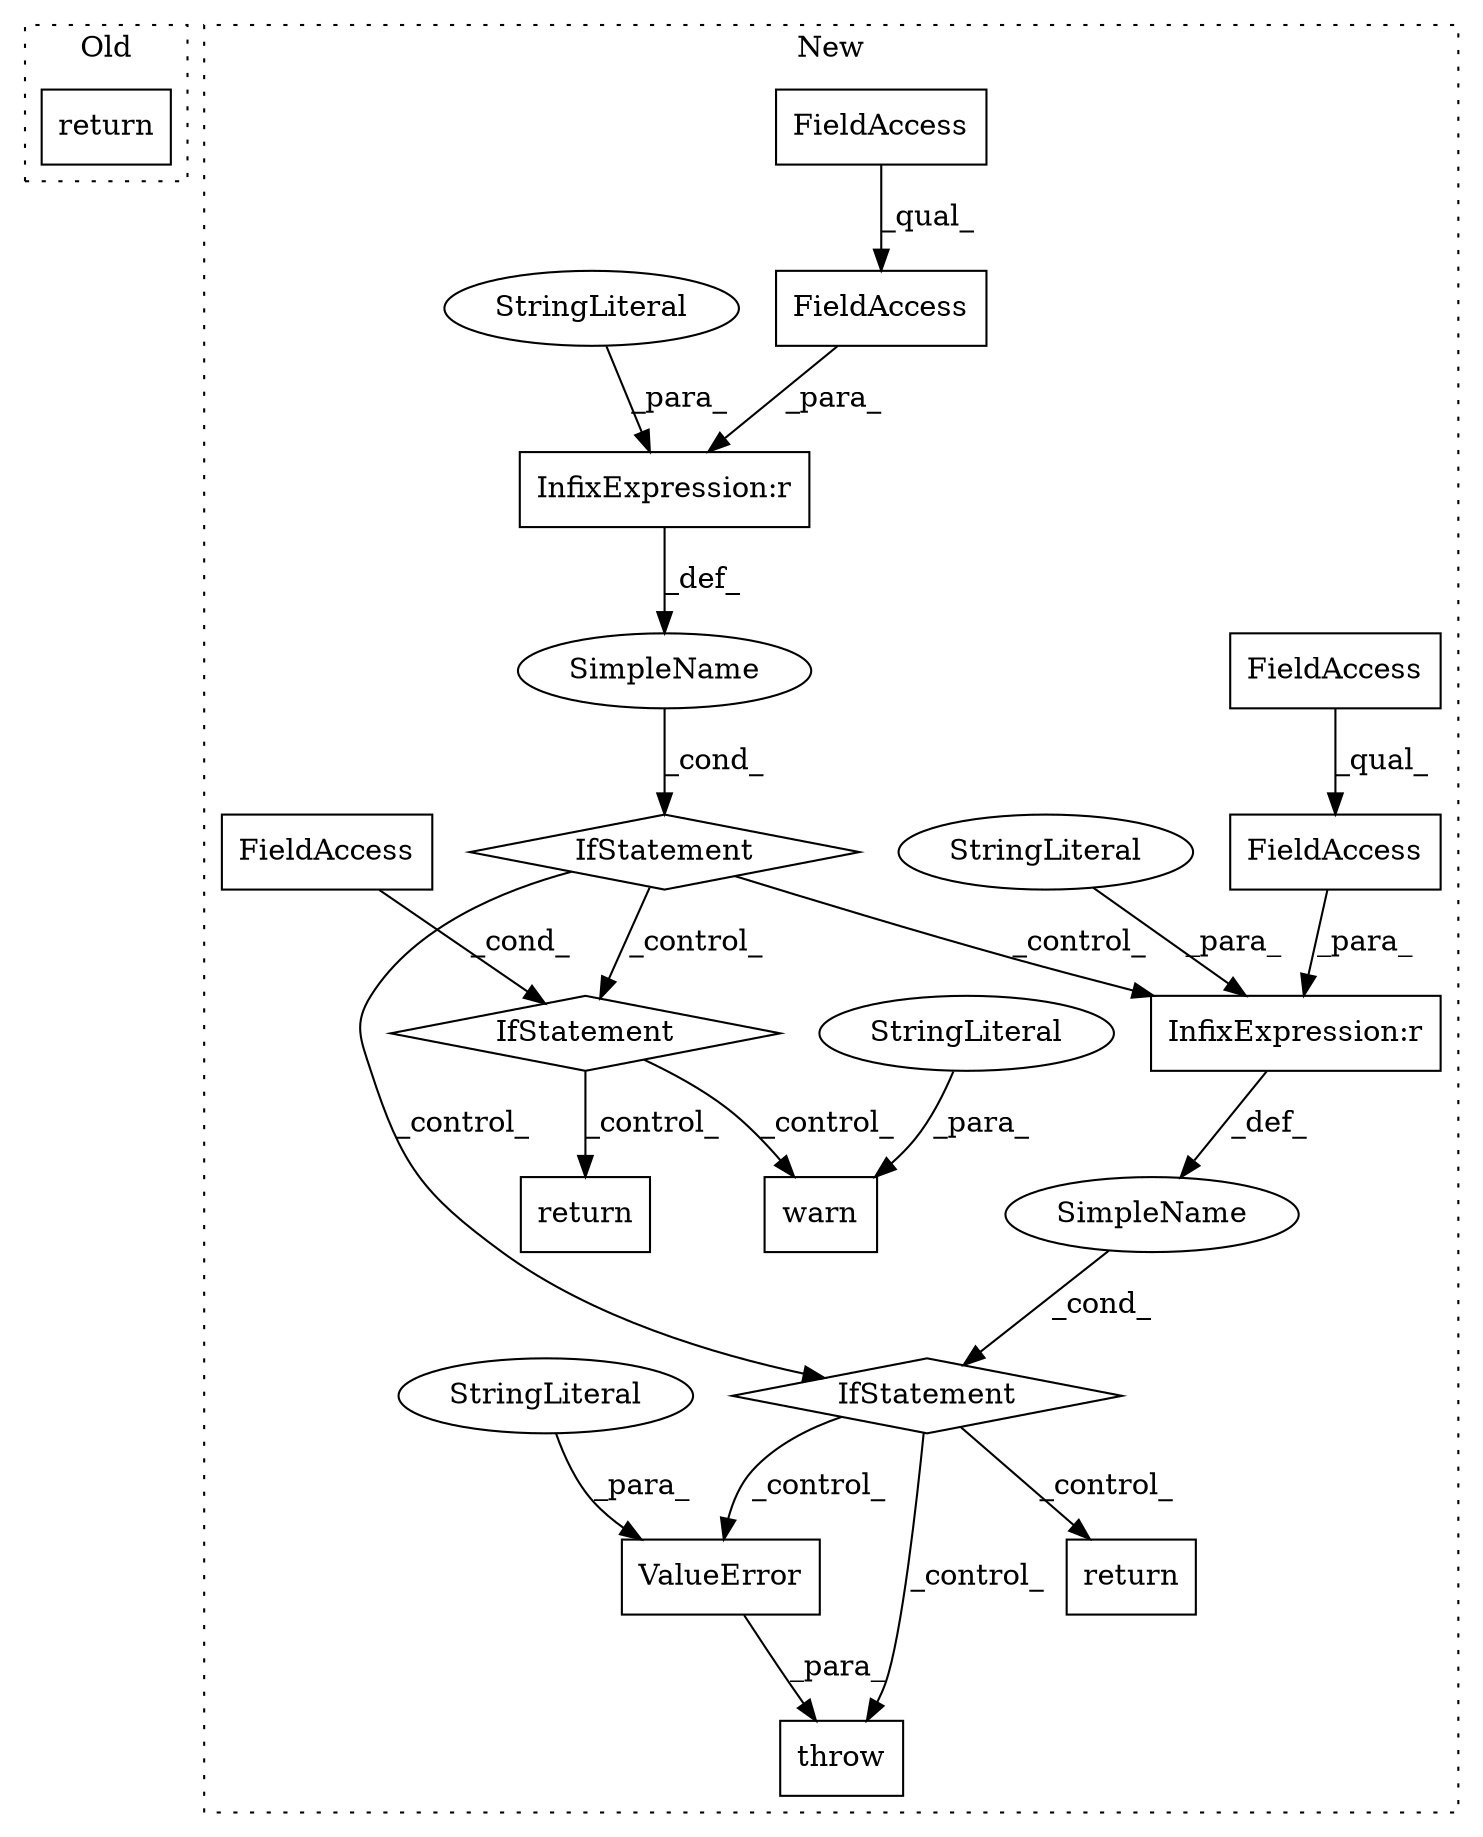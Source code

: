 digraph G {
subgraph cluster0 {
1 [label="return" a="41" s="2353" l="7" shape="box"];
label = "Old";
style="dotted";
}
subgraph cluster1 {
2 [label="warn" a="32" s="1956,2171" l="5,1" shape="box"];
3 [label="StringLiteral" a="45" s="1961" l="210" shape="ellipse"];
4 [label="IfStatement" a="25" s="1849,1867" l="4,2" shape="diamond"];
5 [label="FieldAccess" a="22" s="1853" l="14" shape="box"];
6 [label="IfStatement" a="25" s="1794,1839" l="4,2" shape="diamond"];
7 [label="ValueError" a="32" s="2375,2457" l="11,1" shape="box"];
8 [label="SimpleName" a="42" s="" l="" shape="ellipse"];
9 [label="return" a="41" s="2305" l="7" shape="box"];
10 [label="IfStatement" a="25" s="2250,2295" l="4,2" shape="diamond"];
11 [label="SimpleName" a="42" s="" l="" shape="ellipse"];
12 [label="StringLiteral" a="45" s="2386" l="71" shape="ellipse"];
13 [label="InfixExpression:r" a="27" s="2286" l="4" shape="box"];
14 [label="FieldAccess" a="22" s="2254" l="32" shape="box"];
15 [label="FieldAccess" a="22" s="2254" l="14" shape="box"];
16 [label="StringLiteral" a="45" s="2290" l="5" shape="ellipse"];
17 [label="InfixExpression:r" a="27" s="1830" l="4" shape="box"];
18 [label="FieldAccess" a="22" s="1798" l="32" shape="box"];
19 [label="FieldAccess" a="22" s="1798" l="14" shape="box"];
20 [label="StringLiteral" a="45" s="1834" l="5" shape="ellipse"];
21 [label="throw" a="53" s="2369" l="6" shape="box"];
22 [label="return" a="41" s="1879" l="7" shape="box"];
label = "New";
style="dotted";
}
3 -> 2 [label="_para_"];
4 -> 2 [label="_control_"];
4 -> 22 [label="_control_"];
5 -> 4 [label="_cond_"];
6 -> 13 [label="_control_"];
6 -> 4 [label="_control_"];
6 -> 10 [label="_control_"];
7 -> 21 [label="_para_"];
8 -> 10 [label="_cond_"];
10 -> 7 [label="_control_"];
10 -> 21 [label="_control_"];
10 -> 9 [label="_control_"];
11 -> 6 [label="_cond_"];
12 -> 7 [label="_para_"];
13 -> 8 [label="_def_"];
14 -> 13 [label="_para_"];
15 -> 14 [label="_qual_"];
16 -> 13 [label="_para_"];
17 -> 11 [label="_def_"];
18 -> 17 [label="_para_"];
19 -> 18 [label="_qual_"];
20 -> 17 [label="_para_"];
}